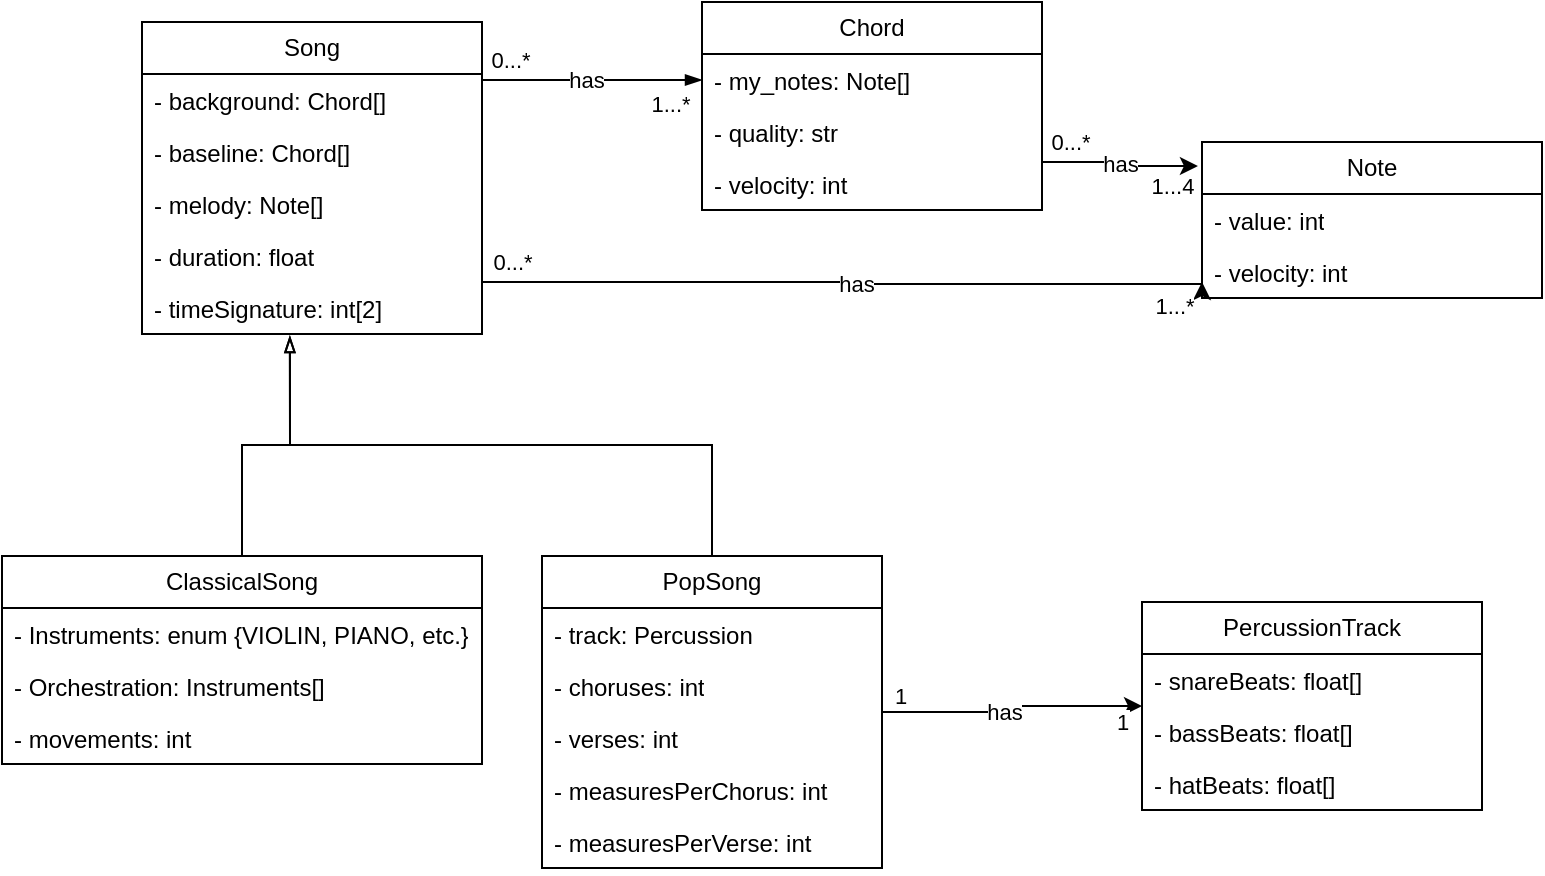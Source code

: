 <mxfile version="24.7.17">
  <diagram name="Page-1" id="dOuEprDiZpCzbnfq8yRM">
    <mxGraphModel dx="839" dy="676" grid="1" gridSize="10" guides="1" tooltips="1" connect="1" arrows="1" fold="1" page="1" pageScale="1" pageWidth="850" pageHeight="1100" math="0" shadow="0">
      <root>
        <mxCell id="0" />
        <mxCell id="1" parent="0" />
        <mxCell id="L-o8B7D-d3z2ugdbKM0b-11" style="edgeStyle=orthogonalEdgeStyle;rounded=0;orthogonalLoop=1;jettySize=auto;html=1;entryX=0;entryY=0.5;entryDx=0;entryDy=0;endArrow=blockThin;endFill=1;" edge="1" parent="1" source="L-o8B7D-d3z2ugdbKM0b-1" target="L-o8B7D-d3z2ugdbKM0b-7">
          <mxGeometry relative="1" as="geometry">
            <Array as="points">
              <mxPoint x="290" y="59" />
              <mxPoint x="290" y="59" />
            </Array>
          </mxGeometry>
        </mxCell>
        <mxCell id="L-o8B7D-d3z2ugdbKM0b-35" value="has" style="edgeLabel;html=1;align=center;verticalAlign=middle;resizable=0;points=[];" vertex="1" connectable="0" parent="L-o8B7D-d3z2ugdbKM0b-11">
          <mxGeometry x="-0.067" relative="1" as="geometry">
            <mxPoint as="offset" />
          </mxGeometry>
        </mxCell>
        <mxCell id="L-o8B7D-d3z2ugdbKM0b-60" style="edgeStyle=orthogonalEdgeStyle;rounded=0;orthogonalLoop=1;jettySize=auto;html=1;" edge="1" parent="1" source="L-o8B7D-d3z2ugdbKM0b-1">
          <mxGeometry relative="1" as="geometry">
            <mxPoint x="620" y="160" as="targetPoint" />
            <Array as="points">
              <mxPoint x="440" y="160" />
              <mxPoint x="440" y="161" />
            </Array>
          </mxGeometry>
        </mxCell>
        <mxCell id="L-o8B7D-d3z2ugdbKM0b-64" value="has" style="edgeLabel;html=1;align=center;verticalAlign=middle;resizable=0;points=[];" vertex="1" connectable="0" parent="L-o8B7D-d3z2ugdbKM0b-60">
          <mxGeometry x="0.036" relative="1" as="geometry">
            <mxPoint as="offset" />
          </mxGeometry>
        </mxCell>
        <mxCell id="L-o8B7D-d3z2ugdbKM0b-1" value="Song" style="swimlane;fontStyle=0;childLayout=stackLayout;horizontal=1;startSize=26;fillColor=none;horizontalStack=0;resizeParent=1;resizeParentMax=0;resizeLast=0;collapsible=1;marginBottom=0;whiteSpace=wrap;html=1;" vertex="1" parent="1">
          <mxGeometry x="90" y="30" width="170" height="156" as="geometry" />
        </mxCell>
        <mxCell id="L-o8B7D-d3z2ugdbKM0b-2" value="- background: Chord[]" style="text;strokeColor=none;fillColor=none;align=left;verticalAlign=top;spacingLeft=4;spacingRight=4;overflow=hidden;rotatable=0;points=[[0,0.5],[1,0.5]];portConstraint=eastwest;whiteSpace=wrap;html=1;" vertex="1" parent="L-o8B7D-d3z2ugdbKM0b-1">
          <mxGeometry y="26" width="170" height="26" as="geometry" />
        </mxCell>
        <mxCell id="L-o8B7D-d3z2ugdbKM0b-3" value="- baseline: Chord[]" style="text;strokeColor=none;fillColor=none;align=left;verticalAlign=top;spacingLeft=4;spacingRight=4;overflow=hidden;rotatable=0;points=[[0,0.5],[1,0.5]];portConstraint=eastwest;whiteSpace=wrap;html=1;" vertex="1" parent="L-o8B7D-d3z2ugdbKM0b-1">
          <mxGeometry y="52" width="170" height="26" as="geometry" />
        </mxCell>
        <mxCell id="L-o8B7D-d3z2ugdbKM0b-4" value="- melody: Note[]" style="text;strokeColor=none;fillColor=none;align=left;verticalAlign=top;spacingLeft=4;spacingRight=4;overflow=hidden;rotatable=0;points=[[0,0.5],[1,0.5]];portConstraint=eastwest;whiteSpace=wrap;html=1;" vertex="1" parent="L-o8B7D-d3z2ugdbKM0b-1">
          <mxGeometry y="78" width="170" height="26" as="geometry" />
        </mxCell>
        <mxCell id="L-o8B7D-d3z2ugdbKM0b-5" value="- duration: float" style="text;strokeColor=none;fillColor=none;align=left;verticalAlign=top;spacingLeft=4;spacingRight=4;overflow=hidden;rotatable=0;points=[[0,0.5],[1,0.5]];portConstraint=eastwest;whiteSpace=wrap;html=1;" vertex="1" parent="L-o8B7D-d3z2ugdbKM0b-1">
          <mxGeometry y="104" width="170" height="26" as="geometry" />
        </mxCell>
        <mxCell id="L-o8B7D-d3z2ugdbKM0b-49" value="- timeSignature: int[2]" style="text;strokeColor=none;fillColor=none;align=left;verticalAlign=top;spacingLeft=4;spacingRight=4;overflow=hidden;rotatable=0;points=[[0,0.5],[1,0.5]];portConstraint=eastwest;whiteSpace=wrap;html=1;" vertex="1" parent="L-o8B7D-d3z2ugdbKM0b-1">
          <mxGeometry y="130" width="170" height="26" as="geometry" />
        </mxCell>
        <mxCell id="L-o8B7D-d3z2ugdbKM0b-6" value="Chord" style="swimlane;fontStyle=0;childLayout=stackLayout;horizontal=1;startSize=26;fillColor=none;horizontalStack=0;resizeParent=1;resizeParentMax=0;resizeLast=0;collapsible=1;marginBottom=0;whiteSpace=wrap;html=1;" vertex="1" parent="1">
          <mxGeometry x="370" y="20" width="170" height="104" as="geometry" />
        </mxCell>
        <mxCell id="L-o8B7D-d3z2ugdbKM0b-7" value="- my_notes: Note[]" style="text;strokeColor=none;fillColor=none;align=left;verticalAlign=top;spacingLeft=4;spacingRight=4;overflow=hidden;rotatable=0;points=[[0,0.5],[1,0.5]];portConstraint=eastwest;whiteSpace=wrap;html=1;" vertex="1" parent="L-o8B7D-d3z2ugdbKM0b-6">
          <mxGeometry y="26" width="170" height="26" as="geometry" />
        </mxCell>
        <mxCell id="L-o8B7D-d3z2ugdbKM0b-10" value="- quality: str" style="text;strokeColor=none;fillColor=none;align=left;verticalAlign=top;spacingLeft=4;spacingRight=4;overflow=hidden;rotatable=0;points=[[0,0.5],[1,0.5]];portConstraint=eastwest;whiteSpace=wrap;html=1;" vertex="1" parent="L-o8B7D-d3z2ugdbKM0b-6">
          <mxGeometry y="52" width="170" height="26" as="geometry" />
        </mxCell>
        <mxCell id="L-o8B7D-d3z2ugdbKM0b-33" value="- velocity: int" style="text;strokeColor=none;fillColor=none;align=left;verticalAlign=top;spacingLeft=4;spacingRight=4;overflow=hidden;rotatable=0;points=[[0,0.5],[1,0.5]];portConstraint=eastwest;whiteSpace=wrap;html=1;" vertex="1" parent="L-o8B7D-d3z2ugdbKM0b-6">
          <mxGeometry y="78" width="170" height="26" as="geometry" />
        </mxCell>
        <mxCell id="L-o8B7D-d3z2ugdbKM0b-13" value="Note" style="swimlane;fontStyle=0;childLayout=stackLayout;horizontal=1;startSize=26;fillColor=none;horizontalStack=0;resizeParent=1;resizeParentMax=0;resizeLast=0;collapsible=1;marginBottom=0;whiteSpace=wrap;html=1;" vertex="1" parent="1">
          <mxGeometry x="620" y="90" width="170" height="78" as="geometry">
            <mxRectangle x="600" y="56" width="70" height="30" as="alternateBounds" />
          </mxGeometry>
        </mxCell>
        <mxCell id="L-o8B7D-d3z2ugdbKM0b-15" value="- value: int" style="text;strokeColor=none;fillColor=none;align=left;verticalAlign=top;spacingLeft=4;spacingRight=4;overflow=hidden;rotatable=0;points=[[0,0.5],[1,0.5]];portConstraint=eastwest;whiteSpace=wrap;html=1;" vertex="1" parent="L-o8B7D-d3z2ugdbKM0b-13">
          <mxGeometry y="26" width="170" height="26" as="geometry" />
        </mxCell>
        <mxCell id="L-o8B7D-d3z2ugdbKM0b-28" value="- velocity: int" style="text;strokeColor=none;fillColor=none;align=left;verticalAlign=top;spacingLeft=4;spacingRight=4;overflow=hidden;rotatable=0;points=[[0,0.5],[1,0.5]];portConstraint=eastwest;whiteSpace=wrap;html=1;" vertex="1" parent="L-o8B7D-d3z2ugdbKM0b-13">
          <mxGeometry y="52" width="170" height="26" as="geometry" />
        </mxCell>
        <mxCell id="L-o8B7D-d3z2ugdbKM0b-40" style="edgeStyle=orthogonalEdgeStyle;rounded=0;orthogonalLoop=1;jettySize=auto;html=1;entryX=0;entryY=0.5;entryDx=0;entryDy=0;" edge="1" parent="1" source="L-o8B7D-d3z2ugdbKM0b-18" target="L-o8B7D-d3z2ugdbKM0b-37">
          <mxGeometry relative="1" as="geometry" />
        </mxCell>
        <mxCell id="L-o8B7D-d3z2ugdbKM0b-41" value="has" style="edgeLabel;html=1;align=center;verticalAlign=middle;resizable=0;points=[];" vertex="1" connectable="0" parent="L-o8B7D-d3z2ugdbKM0b-40">
          <mxGeometry x="-0.156" y="2" relative="1" as="geometry">
            <mxPoint x="5" y="2" as="offset" />
          </mxGeometry>
        </mxCell>
        <mxCell id="L-o8B7D-d3z2ugdbKM0b-18" value="PopSong" style="swimlane;fontStyle=0;childLayout=stackLayout;horizontal=1;startSize=26;fillColor=none;horizontalStack=0;resizeParent=1;resizeParentMax=0;resizeLast=0;collapsible=1;marginBottom=0;whiteSpace=wrap;html=1;" vertex="1" parent="1">
          <mxGeometry x="290" y="297" width="170" height="156" as="geometry" />
        </mxCell>
        <mxCell id="L-o8B7D-d3z2ugdbKM0b-22" value="- track: Percussion" style="text;strokeColor=none;fillColor=none;align=left;verticalAlign=top;spacingLeft=4;spacingRight=4;overflow=hidden;rotatable=0;points=[[0,0.5],[1,0.5]];portConstraint=eastwest;whiteSpace=wrap;html=1;" vertex="1" parent="L-o8B7D-d3z2ugdbKM0b-18">
          <mxGeometry y="26" width="170" height="26" as="geometry" />
        </mxCell>
        <mxCell id="L-o8B7D-d3z2ugdbKM0b-44" value="- choruses: int" style="text;strokeColor=none;fillColor=none;align=left;verticalAlign=top;spacingLeft=4;spacingRight=4;overflow=hidden;rotatable=0;points=[[0,0.5],[1,0.5]];portConstraint=eastwest;whiteSpace=wrap;html=1;" vertex="1" parent="L-o8B7D-d3z2ugdbKM0b-18">
          <mxGeometry y="52" width="170" height="26" as="geometry" />
        </mxCell>
        <mxCell id="L-o8B7D-d3z2ugdbKM0b-45" value="- verses: int" style="text;strokeColor=none;fillColor=none;align=left;verticalAlign=top;spacingLeft=4;spacingRight=4;overflow=hidden;rotatable=0;points=[[0,0.5],[1,0.5]];portConstraint=eastwest;whiteSpace=wrap;html=1;" vertex="1" parent="L-o8B7D-d3z2ugdbKM0b-18">
          <mxGeometry y="78" width="170" height="26" as="geometry" />
        </mxCell>
        <mxCell id="L-o8B7D-d3z2ugdbKM0b-47" value="- measuresPerChorus: int" style="text;strokeColor=none;fillColor=none;align=left;verticalAlign=top;spacingLeft=4;spacingRight=4;overflow=hidden;rotatable=0;points=[[0,0.5],[1,0.5]];portConstraint=eastwest;whiteSpace=wrap;html=1;" vertex="1" parent="L-o8B7D-d3z2ugdbKM0b-18">
          <mxGeometry y="104" width="170" height="26" as="geometry" />
        </mxCell>
        <mxCell id="L-o8B7D-d3z2ugdbKM0b-48" value="- measuresPerVerse: int" style="text;strokeColor=none;fillColor=none;align=left;verticalAlign=top;spacingLeft=4;spacingRight=4;overflow=hidden;rotatable=0;points=[[0,0.5],[1,0.5]];portConstraint=eastwest;whiteSpace=wrap;html=1;" vertex="1" parent="L-o8B7D-d3z2ugdbKM0b-18">
          <mxGeometry y="130" width="170" height="26" as="geometry" />
        </mxCell>
        <mxCell id="L-o8B7D-d3z2ugdbKM0b-23" value="ClassicalSong" style="swimlane;fontStyle=0;childLayout=stackLayout;horizontal=1;startSize=26;fillColor=none;horizontalStack=0;resizeParent=1;resizeParentMax=0;resizeLast=0;collapsible=1;marginBottom=0;whiteSpace=wrap;html=1;" vertex="1" parent="1">
          <mxGeometry x="20" y="297" width="240" height="104" as="geometry" />
        </mxCell>
        <mxCell id="L-o8B7D-d3z2ugdbKM0b-27" value="- Instruments: enum {VIOLIN, PIANO, etc.}" style="text;strokeColor=none;fillColor=none;align=left;verticalAlign=top;spacingLeft=4;spacingRight=4;overflow=hidden;rotatable=0;points=[[0,0.5],[1,0.5]];portConstraint=eastwest;whiteSpace=wrap;html=1;" vertex="1" parent="L-o8B7D-d3z2ugdbKM0b-23">
          <mxGeometry y="26" width="240" height="26" as="geometry" />
        </mxCell>
        <mxCell id="L-o8B7D-d3z2ugdbKM0b-39" value="- Orchestration: Instruments[]" style="text;strokeColor=none;fillColor=none;align=left;verticalAlign=top;spacingLeft=4;spacingRight=4;overflow=hidden;rotatable=0;points=[[0,0.5],[1,0.5]];portConstraint=eastwest;whiteSpace=wrap;html=1;" vertex="1" parent="L-o8B7D-d3z2ugdbKM0b-23">
          <mxGeometry y="52" width="240" height="26" as="geometry" />
        </mxCell>
        <mxCell id="L-o8B7D-d3z2ugdbKM0b-42" value="- movements: int" style="text;strokeColor=none;fillColor=none;align=left;verticalAlign=top;spacingLeft=4;spacingRight=4;overflow=hidden;rotatable=0;points=[[0,0.5],[1,0.5]];portConstraint=eastwest;whiteSpace=wrap;html=1;" vertex="1" parent="L-o8B7D-d3z2ugdbKM0b-23">
          <mxGeometry y="78" width="240" height="26" as="geometry" />
        </mxCell>
        <mxCell id="L-o8B7D-d3z2ugdbKM0b-37" value="PercussionTrack" style="swimlane;fontStyle=0;childLayout=stackLayout;horizontal=1;startSize=26;fillColor=none;horizontalStack=0;resizeParent=1;resizeParentMax=0;resizeLast=0;collapsible=1;marginBottom=0;whiteSpace=wrap;html=1;" vertex="1" parent="1">
          <mxGeometry x="590" y="320" width="170" height="104" as="geometry" />
        </mxCell>
        <mxCell id="L-o8B7D-d3z2ugdbKM0b-38" value="- snareBeats: float[]" style="text;strokeColor=none;fillColor=none;align=left;verticalAlign=top;spacingLeft=4;spacingRight=4;overflow=hidden;rotatable=0;points=[[0,0.5],[1,0.5]];portConstraint=eastwest;whiteSpace=wrap;html=1;" vertex="1" parent="L-o8B7D-d3z2ugdbKM0b-37">
          <mxGeometry y="26" width="170" height="26" as="geometry" />
        </mxCell>
        <mxCell id="L-o8B7D-d3z2ugdbKM0b-43" value="- bassBeats: float[]" style="text;strokeColor=none;fillColor=none;align=left;verticalAlign=top;spacingLeft=4;spacingRight=4;overflow=hidden;rotatable=0;points=[[0,0.5],[1,0.5]];portConstraint=eastwest;whiteSpace=wrap;html=1;" vertex="1" parent="L-o8B7D-d3z2ugdbKM0b-37">
          <mxGeometry y="52" width="170" height="26" as="geometry" />
        </mxCell>
        <mxCell id="L-o8B7D-d3z2ugdbKM0b-46" value="- hatBeats: float[]" style="text;strokeColor=none;fillColor=none;align=left;verticalAlign=top;spacingLeft=4;spacingRight=4;overflow=hidden;rotatable=0;points=[[0,0.5],[1,0.5]];portConstraint=eastwest;whiteSpace=wrap;html=1;" vertex="1" parent="L-o8B7D-d3z2ugdbKM0b-37">
          <mxGeometry y="78" width="170" height="26" as="geometry" />
        </mxCell>
        <mxCell id="L-o8B7D-d3z2ugdbKM0b-50" style="edgeStyle=orthogonalEdgeStyle;rounded=0;orthogonalLoop=1;jettySize=auto;html=1;entryX=0.435;entryY=1.038;entryDx=0;entryDy=0;entryPerimeter=0;endArrow=blockThin;endFill=0;" edge="1" parent="1" source="L-o8B7D-d3z2ugdbKM0b-18" target="L-o8B7D-d3z2ugdbKM0b-49">
          <mxGeometry relative="1" as="geometry" />
        </mxCell>
        <mxCell id="L-o8B7D-d3z2ugdbKM0b-51" style="edgeStyle=orthogonalEdgeStyle;rounded=0;orthogonalLoop=1;jettySize=auto;html=1;entryX=0.435;entryY=1.038;entryDx=0;entryDy=0;entryPerimeter=0;endArrow=blockThin;endFill=0;" edge="1" parent="1" source="L-o8B7D-d3z2ugdbKM0b-23" target="L-o8B7D-d3z2ugdbKM0b-49">
          <mxGeometry relative="1" as="geometry" />
        </mxCell>
        <mxCell id="L-o8B7D-d3z2ugdbKM0b-53" value="1...*" style="edgeLabel;html=1;align=center;verticalAlign=middle;resizable=0;points=[];" vertex="1" connectable="0" parent="1">
          <mxGeometry x="330" y="72" as="geometry">
            <mxPoint x="24" y="-1" as="offset" />
          </mxGeometry>
        </mxCell>
        <mxCell id="L-o8B7D-d3z2ugdbKM0b-54" value="0...*" style="edgeLabel;html=1;align=center;verticalAlign=middle;resizable=0;points=[];" vertex="1" connectable="0" parent="1">
          <mxGeometry x="250" y="50" as="geometry">
            <mxPoint x="24" y="-1" as="offset" />
          </mxGeometry>
        </mxCell>
        <mxCell id="L-o8B7D-d3z2ugdbKM0b-55" value="1...4" style="edgeLabel;html=1;align=center;verticalAlign=middle;resizable=0;points=[];" vertex="1" connectable="0" parent="1">
          <mxGeometry x="589" y="115" as="geometry">
            <mxPoint x="16" y="-3" as="offset" />
          </mxGeometry>
        </mxCell>
        <mxCell id="L-o8B7D-d3z2ugdbKM0b-56" value="0...*" style="edgeLabel;html=1;align=center;verticalAlign=middle;resizable=0;points=[];" vertex="1" connectable="0" parent="1">
          <mxGeometry x="538" y="93" as="geometry">
            <mxPoint x="16" y="-3" as="offset" />
          </mxGeometry>
        </mxCell>
        <mxCell id="L-o8B7D-d3z2ugdbKM0b-57" value="1" style="edgeLabel;html=1;align=center;verticalAlign=middle;resizable=0;points=[];" vertex="1" connectable="0" parent="1">
          <mxGeometry x="531" y="385" as="geometry">
            <mxPoint x="49" y="-5" as="offset" />
          </mxGeometry>
        </mxCell>
        <mxCell id="L-o8B7D-d3z2ugdbKM0b-58" value="1" style="edgeLabel;html=1;align=center;verticalAlign=middle;resizable=0;points=[];" vertex="1" connectable="0" parent="1">
          <mxGeometry x="420" y="372" as="geometry">
            <mxPoint x="49" y="-5" as="offset" />
          </mxGeometry>
        </mxCell>
        <mxCell id="L-o8B7D-d3z2ugdbKM0b-62" style="edgeStyle=orthogonalEdgeStyle;rounded=0;orthogonalLoop=1;jettySize=auto;html=1;entryX=-0.012;entryY=0.154;entryDx=0;entryDy=0;entryPerimeter=0;" edge="1" parent="1" source="L-o8B7D-d3z2ugdbKM0b-6" target="L-o8B7D-d3z2ugdbKM0b-13">
          <mxGeometry relative="1" as="geometry">
            <Array as="points">
              <mxPoint x="580" y="100" />
              <mxPoint x="580" y="102" />
            </Array>
          </mxGeometry>
        </mxCell>
        <mxCell id="L-o8B7D-d3z2ugdbKM0b-63" value="has" style="edgeLabel;html=1;align=center;verticalAlign=middle;resizable=0;points=[];" vertex="1" connectable="0" parent="L-o8B7D-d3z2ugdbKM0b-62">
          <mxGeometry x="0.025" y="-1" relative="1" as="geometry">
            <mxPoint as="offset" />
          </mxGeometry>
        </mxCell>
        <mxCell id="L-o8B7D-d3z2ugdbKM0b-65" value="1...*" style="edgeLabel;html=1;align=center;verticalAlign=middle;resizable=0;points=[];" vertex="1" connectable="0" parent="1">
          <mxGeometry x="590" y="175" as="geometry">
            <mxPoint x="16" y="-3" as="offset" />
          </mxGeometry>
        </mxCell>
        <mxCell id="L-o8B7D-d3z2ugdbKM0b-66" value="0...*" style="edgeLabel;html=1;align=center;verticalAlign=middle;resizable=0;points=[];" vertex="1" connectable="0" parent="1">
          <mxGeometry x="259" y="153" as="geometry">
            <mxPoint x="16" y="-3" as="offset" />
          </mxGeometry>
        </mxCell>
      </root>
    </mxGraphModel>
  </diagram>
</mxfile>

